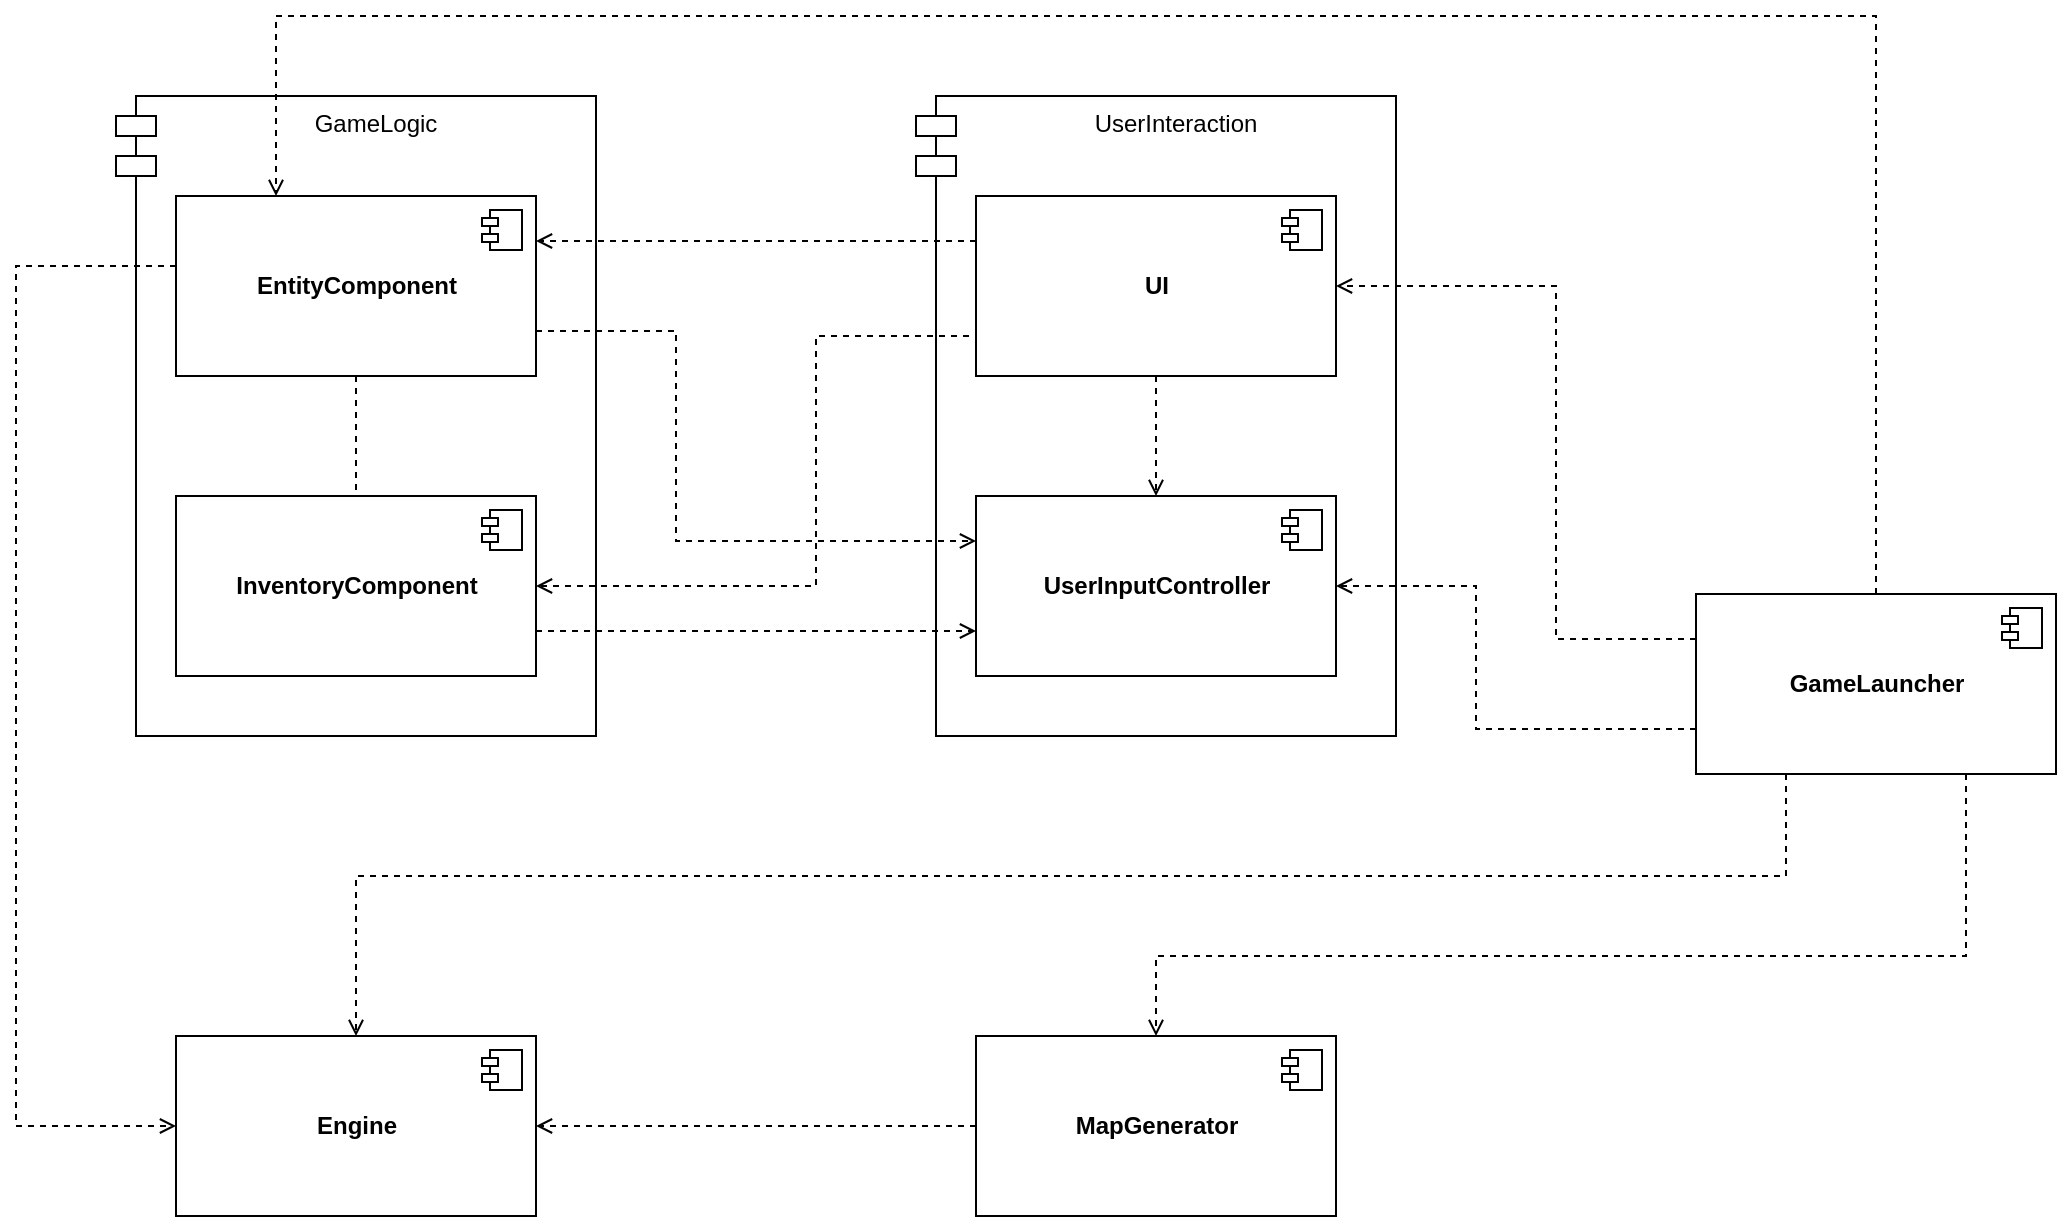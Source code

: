 <mxfile version="20.4.0" type="google"><diagram id="y_QX5QngLOAVzw9qemgL" name="Страница 1"><mxGraphModel grid="1" page="1" gridSize="10" guides="1" tooltips="1" connect="1" arrows="1" fold="1" pageScale="1" pageWidth="1169" pageHeight="827" math="0" shadow="0"><root><mxCell id="0"/><mxCell id="1" parent="0"/><mxCell id="xW69g7Pgq3mdgD1od4uB-17" value="UserInteraction" style="shape=module;align=left;spacingLeft=20;align=center;verticalAlign=top;" vertex="1" parent="1"><mxGeometry x="520" y="120" width="240" height="320" as="geometry"/></mxCell><mxCell id="xW69g7Pgq3mdgD1od4uB-16" value="GameLogic" style="shape=module;align=left;spacingLeft=20;align=center;verticalAlign=top;" vertex="1" parent="1"><mxGeometry x="120" y="120" width="240" height="320" as="geometry"/></mxCell><mxCell id="xW69g7Pgq3mdgD1od4uB-31" style="edgeStyle=orthogonalEdgeStyle;rounded=0;orthogonalLoop=1;jettySize=auto;html=1;entryX=0.5;entryY=0;entryDx=0;entryDy=0;dashed=1;endArrow=open;endFill=0;" edge="1" parent="1" source="xW69g7Pgq3mdgD1od4uB-1" target="xW69g7Pgq3mdgD1od4uB-14"><mxGeometry relative="1" as="geometry"/></mxCell><mxCell id="xW69g7Pgq3mdgD1od4uB-46" style="edgeStyle=orthogonalEdgeStyle;rounded=0;orthogonalLoop=1;jettySize=auto;html=1;entryX=1;entryY=0.25;entryDx=0;entryDy=0;dashed=1;startArrow=none;startFill=0;endArrow=open;endFill=0;exitX=0;exitY=0.25;exitDx=0;exitDy=0;" edge="1" parent="1" source="xW69g7Pgq3mdgD1od4uB-1" target="xW69g7Pgq3mdgD1od4uB-12"><mxGeometry relative="1" as="geometry"/></mxCell><mxCell id="xW69g7Pgq3mdgD1od4uB-47" style="edgeStyle=orthogonalEdgeStyle;rounded=0;orthogonalLoop=1;jettySize=auto;html=1;dashed=1;startArrow=none;startFill=0;endArrow=open;endFill=0;exitX=0;exitY=0.75;exitDx=0;exitDy=0;" edge="1" parent="1" source="xW69g7Pgq3mdgD1od4uB-1" target="xW69g7Pgq3mdgD1od4uB-9"><mxGeometry relative="1" as="geometry"><Array as="points"><mxPoint x="550" y="240"/><mxPoint x="470" y="240"/><mxPoint x="470" y="365"/></Array></mxGeometry></mxCell><mxCell id="xW69g7Pgq3mdgD1od4uB-1" value="&lt;b&gt;UI&lt;/b&gt;" style="html=1;dropTarget=0;" vertex="1" parent="1"><mxGeometry x="550" y="170" width="180" height="90" as="geometry"/></mxCell><mxCell id="xW69g7Pgq3mdgD1od4uB-2" value="" style="shape=module;jettyWidth=8;jettyHeight=4;" vertex="1" parent="xW69g7Pgq3mdgD1od4uB-1"><mxGeometry x="1" width="20" height="20" relative="1" as="geometry"><mxPoint x="-27" y="7" as="offset"/></mxGeometry></mxCell><mxCell id="xW69g7Pgq3mdgD1od4uB-21" value="" style="edgeStyle=orthogonalEdgeStyle;rounded=0;orthogonalLoop=1;jettySize=auto;html=1;exitX=0.75;exitY=1;exitDx=0;exitDy=0;startArrow=none;startFill=0;endArrow=open;endFill=0;dashed=1;" edge="1" parent="1" source="xW69g7Pgq3mdgD1od4uB-3" target="xW69g7Pgq3mdgD1od4uB-7"><mxGeometry relative="1" as="geometry"><mxPoint x="1000" y="539" as="targetPoint"/><Array as="points"><mxPoint x="1045" y="550"/><mxPoint x="640" y="550"/></Array></mxGeometry></mxCell><mxCell id="xW69g7Pgq3mdgD1od4uB-22" value="" style="edgeStyle=orthogonalEdgeStyle;rounded=0;orthogonalLoop=1;jettySize=auto;html=1;entryX=0.5;entryY=0;entryDx=0;entryDy=0;startArrow=none;startFill=0;endArrow=open;endFill=0;exitX=0.25;exitY=1;exitDx=0;exitDy=0;dashed=1;" edge="1" parent="1" source="xW69g7Pgq3mdgD1od4uB-3" target="xW69g7Pgq3mdgD1od4uB-5"><mxGeometry relative="1" as="geometry"><mxPoint x="830" y="414" as="targetPoint"/><Array as="points"><mxPoint x="955" y="510"/><mxPoint x="240" y="510"/></Array></mxGeometry></mxCell><mxCell id="xW69g7Pgq3mdgD1od4uB-23" value="" style="edgeStyle=orthogonalEdgeStyle;rounded=0;orthogonalLoop=1;jettySize=auto;html=1;entryX=1;entryY=0.5;entryDx=0;entryDy=0;startArrow=none;startFill=0;endArrow=open;endFill=0;exitX=0;exitY=0.25;exitDx=0;exitDy=0;dashed=1;" edge="1" parent="1" source="xW69g7Pgq3mdgD1od4uB-3" target="xW69g7Pgq3mdgD1od4uB-1"><mxGeometry relative="1" as="geometry"><mxPoint x="830" y="414" as="targetPoint"/><Array as="points"><mxPoint x="840" y="392"/><mxPoint x="840" y="215"/></Array></mxGeometry></mxCell><mxCell id="xW69g7Pgq3mdgD1od4uB-24" value="" style="edgeStyle=orthogonalEdgeStyle;rounded=0;orthogonalLoop=1;jettySize=auto;html=1;startArrow=none;startFill=0;endArrow=open;endFill=0;exitX=0;exitY=0.75;exitDx=0;exitDy=0;dashed=1;entryX=1;entryY=0.5;entryDx=0;entryDy=0;" edge="1" parent="1" source="xW69g7Pgq3mdgD1od4uB-3" target="xW69g7Pgq3mdgD1od4uB-14"><mxGeometry relative="1" as="geometry"><mxPoint x="1000" y="289" as="targetPoint"/><Array as="points"><mxPoint x="800" y="437"/><mxPoint x="800" y="365"/></Array></mxGeometry></mxCell><mxCell id="xW69g7Pgq3mdgD1od4uB-45" style="edgeStyle=orthogonalEdgeStyle;rounded=0;orthogonalLoop=1;jettySize=auto;html=1;dashed=1;startArrow=none;startFill=0;endArrow=open;endFill=0;" edge="1" parent="1" source="xW69g7Pgq3mdgD1od4uB-3" target="xW69g7Pgq3mdgD1od4uB-12"><mxGeometry relative="1" as="geometry"><Array as="points"><mxPoint x="1000" y="80"/><mxPoint x="200" y="80"/></Array></mxGeometry></mxCell><mxCell id="xW69g7Pgq3mdgD1od4uB-3" value="&lt;b&gt;GameLauncher&lt;/b&gt;" style="html=1;dropTarget=0;" vertex="1" parent="1"><mxGeometry x="910" y="369" width="180" height="90" as="geometry"/></mxCell><mxCell id="xW69g7Pgq3mdgD1od4uB-4" value="" style="shape=module;jettyWidth=8;jettyHeight=4;" vertex="1" parent="xW69g7Pgq3mdgD1od4uB-3"><mxGeometry x="1" width="20" height="20" relative="1" as="geometry"><mxPoint x="-27" y="7" as="offset"/></mxGeometry></mxCell><mxCell id="xW69g7Pgq3mdgD1od4uB-5" value="&lt;b&gt;Engine&lt;/b&gt;" style="html=1;dropTarget=0;" vertex="1" parent="1"><mxGeometry x="150" y="590" width="180" height="90" as="geometry"/></mxCell><mxCell id="xW69g7Pgq3mdgD1od4uB-6" value="" style="shape=module;jettyWidth=8;jettyHeight=4;" vertex="1" parent="xW69g7Pgq3mdgD1od4uB-5"><mxGeometry x="1" width="20" height="20" relative="1" as="geometry"><mxPoint x="-27" y="7" as="offset"/></mxGeometry></mxCell><mxCell id="xW69g7Pgq3mdgD1od4uB-44" style="edgeStyle=orthogonalEdgeStyle;rounded=0;orthogonalLoop=1;jettySize=auto;html=1;entryX=1;entryY=0.5;entryDx=0;entryDy=0;dashed=1;startArrow=none;startFill=0;endArrow=open;endFill=0;" edge="1" parent="1" source="xW69g7Pgq3mdgD1od4uB-7" target="xW69g7Pgq3mdgD1od4uB-5"><mxGeometry relative="1" as="geometry"/></mxCell><mxCell id="xW69g7Pgq3mdgD1od4uB-7" value="&lt;b&gt;MapGenerator&lt;/b&gt;" style="html=1;dropTarget=0;" vertex="1" parent="1"><mxGeometry x="550" y="590" width="180" height="90" as="geometry"/></mxCell><mxCell id="xW69g7Pgq3mdgD1od4uB-8" value="" style="shape=module;jettyWidth=8;jettyHeight=4;" vertex="1" parent="xW69g7Pgq3mdgD1od4uB-7"><mxGeometry x="1" width="20" height="20" relative="1" as="geometry"><mxPoint x="-27" y="7" as="offset"/></mxGeometry></mxCell><mxCell id="xW69g7Pgq3mdgD1od4uB-30" style="edgeStyle=orthogonalEdgeStyle;rounded=0;orthogonalLoop=1;jettySize=auto;html=1;entryX=0;entryY=0.75;entryDx=0;entryDy=0;dashed=1;endArrow=open;endFill=0;exitX=1;exitY=0.75;exitDx=0;exitDy=0;" edge="1" parent="1" source="xW69g7Pgq3mdgD1od4uB-9" target="xW69g7Pgq3mdgD1od4uB-14"><mxGeometry relative="1" as="geometry"><mxPoint x="550" y="325" as="targetPoint"/><Array as="points"><mxPoint x="360" y="388"/><mxPoint x="360" y="388"/></Array></mxGeometry></mxCell><mxCell id="xW69g7Pgq3mdgD1od4uB-9" value="&lt;b&gt;InventoryComponent&lt;/b&gt;" style="html=1;dropTarget=0;" vertex="1" parent="1"><mxGeometry x="150" y="320" width="180" height="90" as="geometry"/></mxCell><mxCell id="xW69g7Pgq3mdgD1od4uB-10" value="" style="shape=module;jettyWidth=8;jettyHeight=4;" vertex="1" parent="xW69g7Pgq3mdgD1od4uB-9"><mxGeometry x="1" width="20" height="20" relative="1" as="geometry"><mxPoint x="-27" y="7" as="offset"/></mxGeometry></mxCell><mxCell id="xW69g7Pgq3mdgD1od4uB-25" value="" style="edgeStyle=orthogonalEdgeStyle;rounded=0;orthogonalLoop=1;jettySize=auto;html=1;entryX=0;entryY=0.5;entryDx=0;entryDy=0;dashed=1;endArrow=open;endFill=0;" edge="1" parent="1" source="xW69g7Pgq3mdgD1od4uB-12" target="xW69g7Pgq3mdgD1od4uB-5"><mxGeometry relative="1" as="geometry"><mxPoint x="70" y="205" as="targetPoint"/><Array as="points"><mxPoint x="70" y="205"/><mxPoint x="70" y="635"/></Array></mxGeometry></mxCell><mxCell id="xW69g7Pgq3mdgD1od4uB-28" style="edgeStyle=orthogonalEdgeStyle;rounded=0;orthogonalLoop=1;jettySize=auto;html=1;endArrow=none;endFill=0;dashed=1;" edge="1" parent="1" source="xW69g7Pgq3mdgD1od4uB-12" target="xW69g7Pgq3mdgD1od4uB-9"><mxGeometry relative="1" as="geometry"/></mxCell><mxCell id="xW69g7Pgq3mdgD1od4uB-29" style="edgeStyle=orthogonalEdgeStyle;rounded=0;orthogonalLoop=1;jettySize=auto;html=1;entryX=0;entryY=0.25;entryDx=0;entryDy=0;dashed=1;endArrow=open;endFill=0;exitX=1;exitY=0.75;exitDx=0;exitDy=0;" edge="1" parent="1" source="xW69g7Pgq3mdgD1od4uB-12" target="xW69g7Pgq3mdgD1od4uB-14"><mxGeometry relative="1" as="geometry"><Array as="points"><mxPoint x="400" y="238"/><mxPoint x="400" y="343"/></Array></mxGeometry></mxCell><mxCell id="xW69g7Pgq3mdgD1od4uB-12" value="&lt;b&gt;EntityComponent&lt;/b&gt;" style="html=1;dropTarget=0;" vertex="1" parent="1"><mxGeometry x="150" y="170" width="180" height="90" as="geometry"/></mxCell><mxCell id="xW69g7Pgq3mdgD1od4uB-13" value="" style="shape=module;jettyWidth=8;jettyHeight=4;" vertex="1" parent="xW69g7Pgq3mdgD1od4uB-12"><mxGeometry x="1" width="20" height="20" relative="1" as="geometry"><mxPoint x="-27" y="7" as="offset"/></mxGeometry></mxCell><mxCell id="xW69g7Pgq3mdgD1od4uB-14" value="&lt;b&gt;UserInputController&lt;/b&gt;" style="html=1;dropTarget=0;" vertex="1" parent="1"><mxGeometry x="550" y="320" width="180" height="90" as="geometry"/></mxCell><mxCell id="xW69g7Pgq3mdgD1od4uB-15" value="" style="shape=module;jettyWidth=8;jettyHeight=4;" vertex="1" parent="xW69g7Pgq3mdgD1od4uB-14"><mxGeometry x="1" width="20" height="20" relative="1" as="geometry"><mxPoint x="-27" y="7" as="offset"/></mxGeometry></mxCell></root></mxGraphModel></diagram></mxfile>